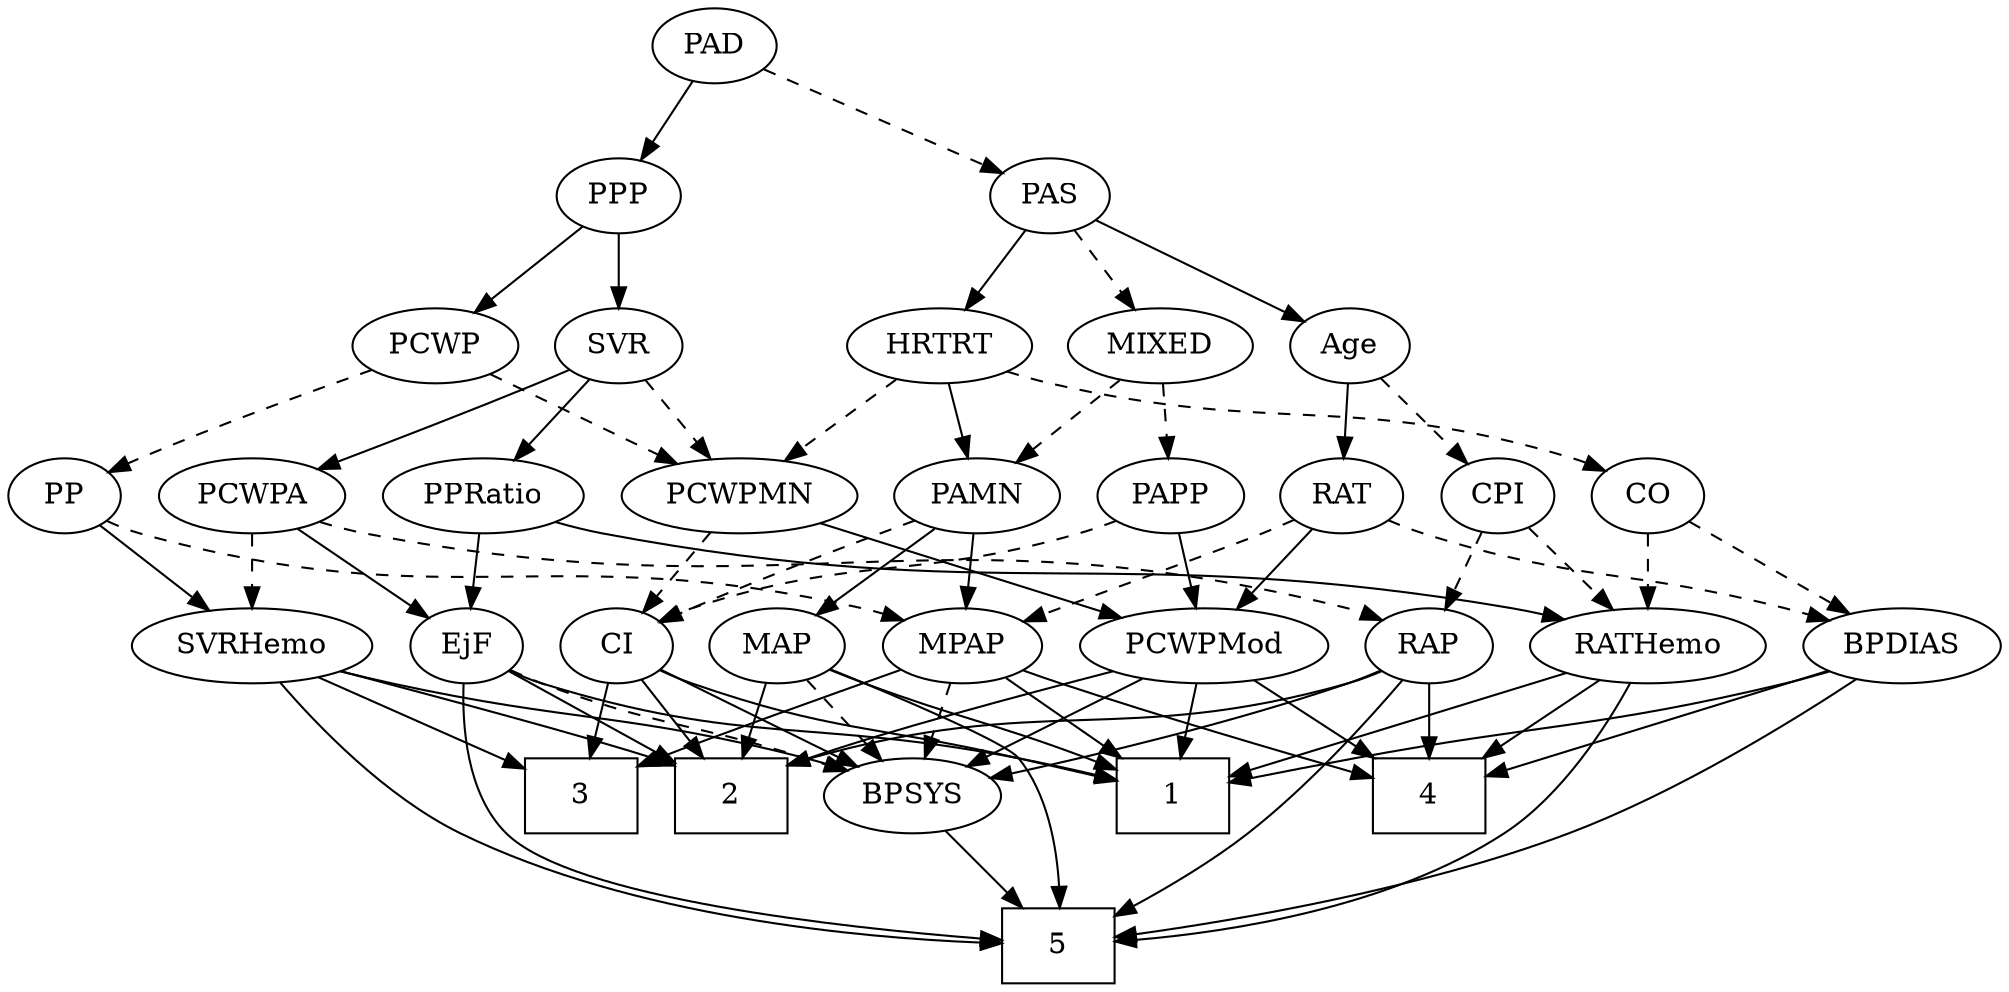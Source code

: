 strict digraph {
	graph [bb="0,0,827.44,468"];
	node [label="\N"];
	1	[height=0.5,
		pos="448.05,90",
		shape=box,
		width=0.75];
	2	[height=0.5,
		pos="282.05,90",
		shape=box,
		width=0.75];
	3	[height=0.5,
		pos="210.05,90",
		shape=box,
		width=0.75];
	4	[height=0.5,
		pos="560.05,90",
		shape=box,
		width=0.75];
	5	[height=0.5,
		pos="505.05,18",
		shape=box,
		width=0.75];
	Age	[height=0.5,
		pos="536.05,306",
		width=0.75];
	CPI	[height=0.5,
		pos="778.05,234",
		width=0.75];
	Age -> CPI	[pos="e,757.01,245.75 561.56,300.06 600.95,292.08 678.66,274.89 742.05,252 743.9,251.33 745.78,250.6 747.67,249.83",
		style=dashed];
	RAT	[height=0.5,
		pos="536.05,234",
		width=0.75827];
	Age -> RAT	[pos="e,536.05,252.1 536.05,287.7 536.05,279.98 536.05,270.71 536.05,262.11",
		style=solid];
	EjF	[height=0.5,
		pos="507.05,162",
		width=0.75];
	EjF -> 1	[pos="e,462.48,108.13 494.24,145.81 486.86,137.05 477.4,125.83 468.97,115.82",
		style=solid];
	EjF -> 2	[pos="e,309.31,104.6 486.42,150.35 481.47,148.05 476.14,145.78 471.05,144 408.06,121.99 385.98,130.2 319.06,107.95",
		style=solid];
	EjF -> 5	[pos="e,505.29,36.189 506.8,143.87 506.46,119.67 505.84,75.211 505.43,46.393",
		style=solid];
	BPSYS	[height=0.5,
		pos="365.05,90",
		width=1.0471];
	EjF -> BPSYS	[pos="e,390.29,103.44 485.79,150.52 462.95,139.26 426.31,121.2 399.37,107.92",
		style=dashed];
	RAP	[height=0.5,
		pos="580.05,162",
		width=0.77632];
	RAP -> 2	[pos="e,309.24,104.82 558.91,150.1 553.82,147.81 548.32,145.6 543.05,144 449.17,115.51 416.82,136.51 318.93,107.76",
		style=solid];
	RAP -> 4	[pos="e,564.98,108.28 575.2,144.05 572.98,136.26 570.28,126.82 567.78,118.08",
		style=solid];
	RAP -> 5	[pos="e,532.33,26.659 589.08,144.79 598.19,126.05 609.19,94.866 596.05,72 584.38,51.704 561.62,38.451 541.78,30.274",
		style=solid];
	RAP -> BPSYS	[pos="e,393.76,101.79 558.38,150.33 553.41,148.08 548.09,145.84 543.05,144 486.31,123.33 469.59,126.28 412.05,108 409.16,107.08 406.19,\
106.1 403.21,105.09",
		style=solid];
	MIXED	[height=0.5,
		pos="240.05,306",
		width=1.1193];
	PAMN	[height=0.5,
		pos="153.05,234",
		width=1.011];
	MIXED -> PAMN	[pos="e,171.29,249.68 221.17,289.81 208.92,279.95 192.78,266.97 179.29,256.12",
		style=dashed];
	PAPP	[height=0.5,
		pos="239.05,234",
		width=0.88464];
	MIXED -> PAPP	[pos="e,239.29,252.1 239.8,287.7 239.69,279.98 239.56,270.71 239.43,262.11",
		style=dashed];
	MPAP	[height=0.5,
		pos="305.05,162",
		width=0.97491];
	MPAP -> 1	[pos="e,420.86,104.31 329.63,148.97 352.24,137.9 386.07,121.34 411.79,108.75",
		style=solid];
	MPAP -> 3	[pos="e,233.27,108.11 285.82,146.83 273.13,137.48 256.21,125.01 241.57,114.23",
		style=solid];
	MPAP -> 4	[pos="e,532.79,97.405 331.85,150.04 337.49,147.91 343.43,145.78 349.05,144 381.28,133.77 471.65,111.92 523.06,99.711",
		style=solid];
	MPAP -> BPSYS	[pos="e,351.48,106.82 318.66,145.12 326.41,136.08 336.26,124.58 344.89,114.52",
		style=dashed];
	BPSYS -> 5	[pos="e,477.84,32.602 390.07,76.485 411.97,65.536 444.05,49.495 468.77,37.139",
		style=solid];
	PAD	[height=0.5,
		pos="303.05,450",
		width=0.79437];
	PAS	[height=0.5,
		pos="339.05,378",
		width=0.75];
	PAD -> PAS	[pos="e,330.74,395.15 311.4,432.76 315.76,424.28 321.19,413.71 326.09,404.2",
		style=dashed];
	PPP	[height=0.5,
		pos="267.05,378",
		width=0.75];
	PAD -> PPP	[pos="e,275.35,395.15 294.7,432.76 290.33,424.28 284.9,413.71 280,404.2",
		style=solid];
	CO	[height=0.5,
		pos="706.05,234",
		width=0.75];
	RATHemo	[height=0.5,
		pos="778.05,162",
		width=1.3721];
	CO -> RATHemo	[pos="e,761.48,179.1 720.62,218.83 730.23,209.49 743.05,197.02 754.14,186.24",
		style=dashed];
	BPDIAS	[height=0.5,
		pos="668.05,162",
		width=1.1735];
	CO -> BPDIAS	[pos="e,677.08,179.63 697.23,216.76 692.69,208.4 687.05,198.02 681.95,188.61",
		style=dashed];
	PAS -> Age	[pos="e,512.7,315.29 362.42,368.7 397.37,356.28 463.4,332.81 503.19,318.68",
		style=solid];
	PAS -> MIXED	[pos="e,260.83,321.7 320.89,364.16 306.44,353.94 285.93,339.44 269.19,327.61",
		style=dashed];
	HRTRT	[height=0.5,
		pos="339.05,306",
		width=1.1013];
	PAS -> HRTRT	[pos="e,339.05,324.1 339.05,359.7 339.05,351.98 339.05,342.71 339.05,334.11",
		style=solid];
	PAMN -> MPAP	[pos="e,279.89,174.58 178.83,221.13 204.06,209.51 242.66,191.73 270.52,178.9",
		style=solid];
	MAP	[height=0.5,
		pos="149.05,162",
		width=0.84854];
	PAMN -> MAP	[pos="e,150.02,180.1 152.06,215.7 151.62,207.98 151.09,198.71 150.59,190.11",
		style=solid];
	CI	[height=0.5,
		pos="225.05,162",
		width=0.75];
	PAMN -> CI	[pos="e,210.09,177.54 169.02,217.46 178.99,207.78 191.95,195.17 202.9,184.53",
		style=dashed];
	RATHemo -> 1	[pos="e,475.08,97.305 741.37,149.83 734.01,147.76 726.31,145.71 719.05,144 633.27,123.78 610.4,125.62 524.05,108 511.32,105.4 497.43,102.36 \
485.06,99.572",
		style=solid];
	RATHemo -> 4	[pos="e,587.13,99.698 742.05,149.44 701.91,136.55 637.34,115.82 596.87,102.82",
		style=solid];
	RATHemo -> 5	[pos="e,532.07,27.7 757.04,145.4 730.83,126.41 684.2,94.132 641.05,72 608.61,55.367 569.69,40.694 541.81,31.029",
		style=solid];
	CPI -> RAP	[pos="e,601.73,173.62 756.97,222.36 752.13,220.11 746.96,217.85 742.05,216 687.95,195.59 671.24,200.13 617.05,180 615.16,179.3 613.23,\
178.54 611.3,177.75",
		style=dashed];
	CPI -> RATHemo	[pos="e,778.05,180.1 778.05,215.7 778.05,207.98 778.05,198.71 778.05,190.11",
		style=dashed];
	RAT -> MPAP	[pos="e,331.84,174.01 515.03,222.19 510.19,219.95 505,217.74 500.05,216 434.95,193.15 414.93,200.48 349.05,180 346.49,179.21 343.88,178.34 \
341.26,177.43",
		style=dashed];
	PCWPMod	[height=0.5,
		pos="410.05,162",
		width=1.4443];
	RAT -> PCWPMod	[pos="e,436.37,177.63 515.8,221.75 496.85,211.22 468.12,195.26 445.38,182.63",
		style=solid];
	RAT -> BPDIAS	[pos="e,642.59,176.5 556.67,222.06 577.25,211.15 609.22,194.19 633.64,181.24",
		style=dashed];
	SVR	[height=0.5,
		pos="437.05,306",
		width=0.77632];
	PCWPA	[height=0.5,
		pos="449.05,234",
		width=1.1555];
	SVR -> PCWPA	[pos="e,446.08,252.28 439.95,288.05 441.27,280.35 442.87,271.03 444.35,262.36",
		style=solid];
	PCWPMN	[height=0.5,
		pos="339.05,234",
		width=1.3902];
	SVR -> PCWPMN	[pos="e,360.67,250.45 419.07,292.16 405.05,282.14 385.27,268.02 368.88,256.31",
		style=dashed];
	PPRatio	[height=0.5,
		pos="621.05,234",
		width=1.1013];
	SVR -> PPRatio	[pos="e,591.69,246.17 460.72,295.99 491.46,284.3 545.51,263.73 582.28,249.75",
		style=solid];
	PCWPMod -> 1	[pos="e,438.67,108.28 419.24,144.05 423.61,136.01 428.93,126.2 433.81,117.23",
		style=solid];
	PCWPMod -> 2	[pos="e,309.42,105.97 383.52,146.5 364.64,136.17 339.04,122.17 318.28,110.82",
		style=solid];
	PCWPMod -> 4	[pos="e,532.99,103.62 439.68,147.17 463.86,135.89 498.12,119.9 523.91,107.86",
		style=solid];
	PCWPMod -> BPSYS	[pos="e,375.53,107.31 399.15,144.05 393.71,135.59 387.02,125.19 381.02,115.84",
		style=solid];
	PCWPA -> EjF	[pos="e,494.46,178.19 462.5,216.76 470.03,207.68 479.54,196.19 487.84,186.18",
		style=solid];
	PCWPA -> RAP	[pos="e,559.18,174.15 474.3,219.5 496,207.91 527.31,191.18 550.23,178.93",
		style=dashed];
	SVRHemo	[height=0.5,
		pos="50.046,162",
		width=1.3902];
	PCWPA -> SVRHemo	[pos="e,86.332,174.42 418.31,221.67 411.69,219.54 404.69,217.51 398.05,216 271.81,187.39 235.84,206 109.05,180 104.88,179.14 100.57,178.14 \
96.274,177.06",
		style=dashed];
	PCWPMN -> PCWPMod	[pos="e,393.67,179.15 355.51,216.76 364.65,207.75 376.18,196.39 386.28,186.43",
		style=solid];
	PCWPMN -> CI	[pos="e,244.28,174.81 314.87,218.15 296.7,207 271.78,191.7 252.8,180.04",
		style=dashed];
	SVRHemo -> 2	[pos="e,254.75,104.53 87.778,149.98 94.837,147.96 102.16,145.9 109.05,144 166.78,128.1 185.11,129.36 245.16,108",
		style=solid];
	SVRHemo -> 3	[pos="e,182.89,102.88 80.517,147.67 106.96,136.1 145.3,119.33 173.41,107.03",
		style=solid];
	SVRHemo -> 5	[pos="e,478.04,21.058 63.451,144.38 81.15,123.7 114.39,89.056 151.05,72 206.99,45.971 389.16,28.432 468.05,21.874",
		style=solid];
	SVRHemo -> BPSYS	[pos="e,336.97,102.07 87.022,149.67 94.286,147.64 101.88,145.64 109.05,144 200.91,122.92 226.93,132.12 318.05,108 321.05,107.2 324.14,\
106.3 327.22,105.33",
		style=solid];
	BPDIAS -> 1	[pos="e,475.31,99.388 635.97,150.21 629.7,148.13 623.17,145.98 617.05,144 571.64,129.32 519.19,112.96 484.91,102.35",
		style=solid];
	BPDIAS -> 4	[pos="e,586.59,108.2 645.67,146.5 631.04,137.02 611.64,124.44 595,113.65",
		style=solid];
	BPDIAS -> 5	[pos="e,532.39,27.573 661.03,143.95 652.27,124.42 635.65,92.502 613.05,72 592.56,53.42 564.38,39.881 541.94,31.14",
		style=solid];
	MAP -> 1	[pos="e,420.85,104.81 172.39,149.96 177.77,147.73 183.54,145.59 189.05,144 282.49,117.03 314.17,136.43 411.24,107.74",
		style=solid];
	MAP -> 2	[pos="e,254.99,105.24 171.01,149.44 191.33,138.75 221.92,122.64 245.85,110.05",
		style=solid];
	MAP -> 5	[pos="e,477.99,19.686 148.72,143.76 149.33,123.44 153.68,90.151 174.05,72 216.94,33.774 390.6,22.985 467.77,20.05",
		style=solid];
	MAP -> BPSYS	[pos="e,336.33,101.77 172.54,150.42 177.91,148.16 183.63,145.9 189.05,144 245.22,124.32 261.35,126.14 318.05,108 320.93,107.08 323.9,106.09 \
326.88,105.08",
		style=dashed];
	PP	[height=0.5,
		pos="72.046,234",
		width=0.75];
	PP -> MPAP	[pos="e,278.26,174.02 92.674,222.35 97.626,220.05 102.96,217.78 108.05,216 173.99,192.96 194.31,200.64 261.05,180 263.6,179.21 266.21,\
178.35 268.84,177.44",
		style=dashed];
	PP -> SVRHemo	[pos="e,55.475,180.28 66.72,216.05 64.27,208.26 61.304,198.82 58.556,190.08",
		style=solid];
	PPP -> SVR	[pos="e,413.13,315.92 288.26,366.7 293.09,364.44 298.23,362.09 303.05,360 336.98,345.29 376.41,329.9 403.67,319.51",
		style=solid];
	PCWP	[height=0.5,
		pos="147.05,306",
		width=0.97491];
	PPP -> PCWP	[pos="e,169.34,320 247.23,365.44 228.47,354.5 200.02,337.9 178.23,325.19",
		style=solid];
	PPRatio -> EjF	[pos="e,526.49,174.94 598.52,219.17 580.37,208.03 554.75,192.29 535.24,180.31",
		style=solid];
	PPRatio -> RATHemo	[pos="e,748.07,176.36 648.39,220.81 673.41,209.65 710.72,193.02 738.89,180.46",
		style=solid];
	PCWP -> PCWPMN	[pos="e,304.57,247.07 174,294.47 179.62,292.3 185.52,290.06 191.05,288 225.86,275.04 265.49,260.88 294.98,250.46",
		style=dashed];
	PCWP -> PP	[pos="e,87.265,249.21 130.77,289.81 120.27,280.01 106.46,267.12 94.867,256.3",
		style=dashed];
	CI -> 1	[pos="e,420.77,104.59 245.68,150.36 250.63,148.06 255.96,145.79 261.05,144 323.22,122.17 344.99,130.05 411.14,107.92",
		style=solid];
	CI -> 2	[pos="e,268.1,108.13 237.41,145.81 244.47,137.14 253.5,126.05 261.59,116.12",
		style=solid];
	CI -> 3	[pos="e,213.75,108.28 221.41,144.05 219.74,136.26 217.72,126.82 215.85,118.08",
		style=solid];
	CI -> BPSYS	[pos="e,339.67,103.69 246,150.52 268.39,139.33 304.21,121.42 330.72,108.16",
		style=solid];
	PAPP -> PCWPMod	[pos="e,377.7,176.12 264.19,222.55 269.43,220.38 274.91,218.11 280.05,216 309.53,203.88 342.82,190.31 368.33,179.93",
		style=solid];
	PAPP -> CI	[pos="e,228.5,180.28 235.66,216.05 234.11,208.35 232.25,199.03 230.52,190.36",
		style=dashed];
	HRTRT -> CO	[pos="e,685.53,246.01 371.13,295.16 380.4,292.56 390.57,289.94 400.05,288 518.64,263.69 553.93,286.25 670.05,252 671.98,251.43 673.95,\
250.76 675.91,250.04",
		style=dashed];
	HRTRT -> PAMN	[pos="e,181.13,245.62 309.33,293.85 280.79,283.13 236.47,266.48 198.05,252 195.65,251.1 193.19,250.17 190.7,249.23",
		style=solid];
	HRTRT -> PCWPMN	[pos="e,339.05,252.1 339.05,287.7 339.05,279.98 339.05,270.71 339.05,262.11",
		style=dashed];
}
